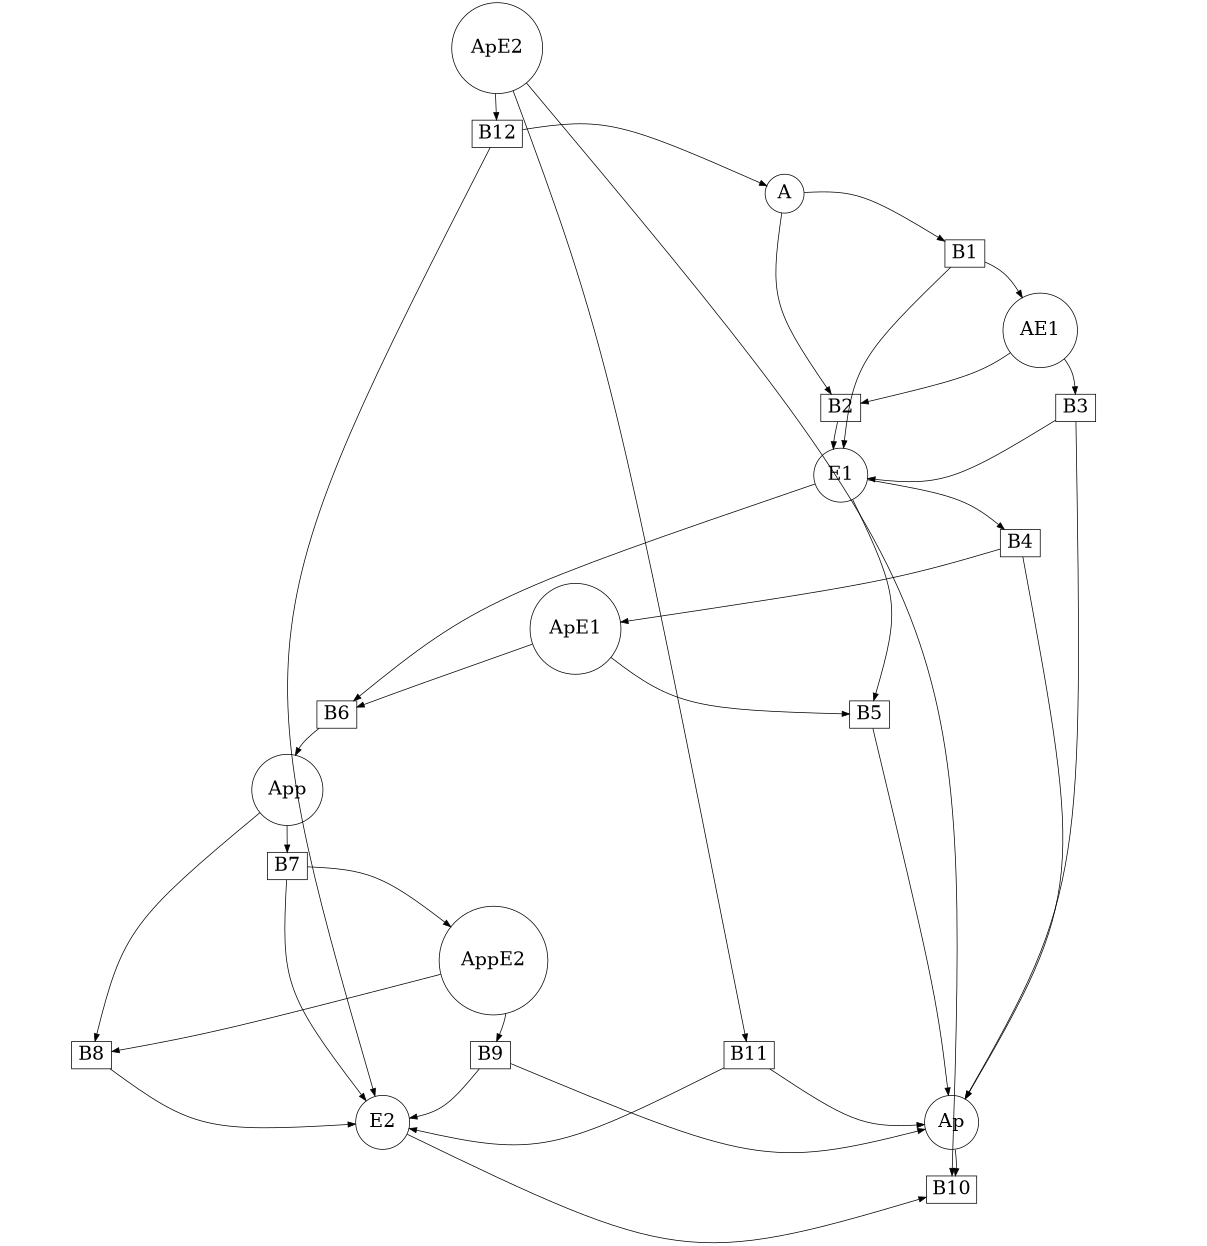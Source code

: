strict digraph G {
remincross="true";
ratio="fill";
splines="curved";
overlap="true";
size="8.3,8.3";
ApE2 [shape="circle", fontsize=26, bipartite=0, pos="50.0,80.0!"];
AppE2 [shape="circle", fontsize=26, bipartite=0, pos="240.0,100.0!"];
AE1 [shape="circle", fontsize=26, bipartite=0, pos="60.0,140.0!"];
E1 [shape="circle", fontsize=26, bipartite=0, pos="160.0,200.0!"];
A [shape="circle", fontsize=26, bipartite=0, pos="0.0,120.0!"];
E2 [shape="circle", fontsize=26, bipartite=0, pos="140.0,40.0!"];
B12 [shape="box", fontsize=26, bipartite=1, pos="0.0,60.0!"];
B11 [shape="box", fontsize=26, bipartite=1, pos="150.0,70.0!"];
B10 [shape="box", fontsize=26, bipartite=1, pos="110.0,90.0!"];
B7 [shape="box", fontsize=26, bipartite=1, pos="300.0,90.0!"];
B6 [shape="box", fontsize=26, bipartite=1, pos="320.0,160.0!"];
B5 [shape="box", fontsize=26, bipartite=1, pos="210.0,140.0!"];
B4 [shape="box", fontsize=26, bipartite=1, pos="220.0,170.0!"];
B3 [shape="box", fontsize=26, bipartite=1, pos="110.0,160.0!"];
B2 [shape="box", fontsize=26, bipartite=1, pos="60.0,180.0!"];
B1 [shape="box", fontsize=26, bipartite=1, pos="0.0,200.0!"];
ApE1 [shape="circle", fontsize=26, bipartite=0, pos="260.0,128.0!"];
App [shape="circle", fontsize=26, bipartite=0, pos="320.0,120.0!"];
Ap [shape="circle", fontsize=26, bipartite=0, pos="160.0,160.0!"];
B9 [shape="box", fontsize=26, bipartite=1, pos="190.0,70.0!"];
B8 [shape="box", fontsize=26, bipartite=1, pos="320.0,40.0!"];
E2 -> B10;
B7 -> AppE2;
B8 -> E2;
B2 -> A;
B1 -> AE1;
B5 -> E1;
B3 -> Ap;
E1 -> B4;
ApE1 -> B6;
E1 -> B1;
B2 -> E1;
B11 -> Ap;
E2 -> B7;
B6 -> App;
B12 -> E2;
B9 -> Ap;
B6 -> E1;
B10 -> ApE2;
ApE1 -> B5;
B4 -> ApE1;
AE1 -> B3;
B11 -> E2;
ApE2 -> B12;
B3 -> E1;
App -> B7;
Ap -> B4;
A -> B1;
Ap -> B10;
B9 -> E2;
AppE2 -> B8;
B5 -> Ap;
AE1 -> B2;
AppE2 -> B9;
B8 -> App;
ApE2 -> B11;
B12 -> A;
}
